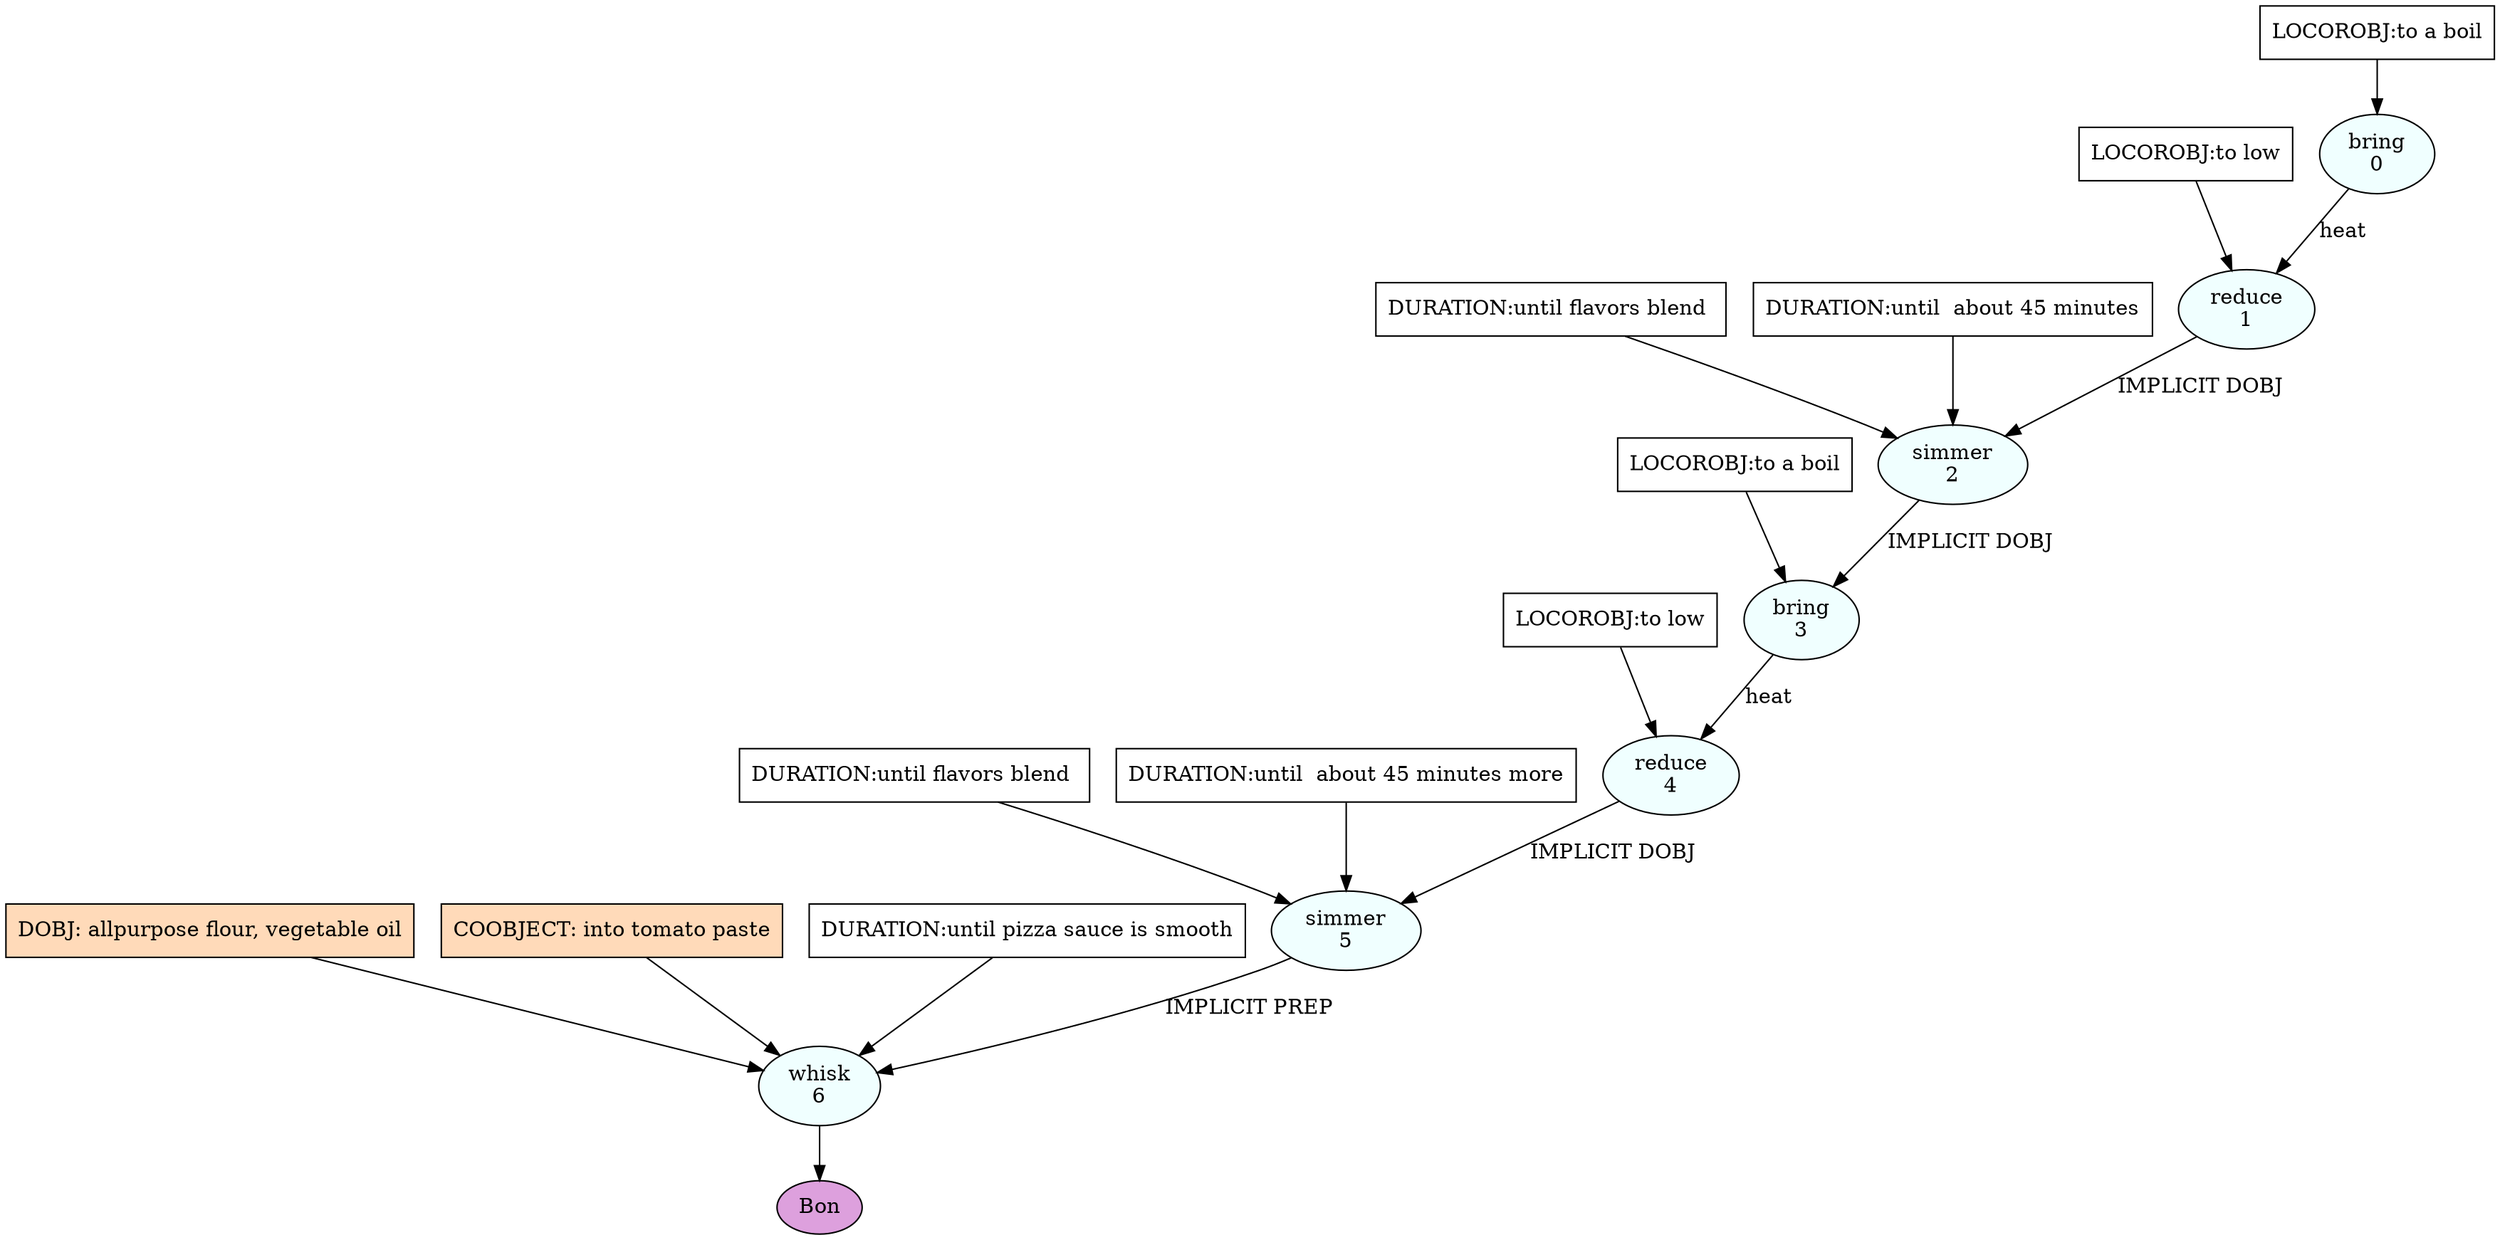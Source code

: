 digraph recipe {
E0[label="bring
0", shape=oval, style=filled, fillcolor=azure]
E1[label="reduce
1", shape=oval, style=filled, fillcolor=azure]
E2[label="simmer
2", shape=oval, style=filled, fillcolor=azure]
E3[label="bring
3", shape=oval, style=filled, fillcolor=azure]
E4[label="reduce
4", shape=oval, style=filled, fillcolor=azure]
E5[label="simmer
5", shape=oval, style=filled, fillcolor=azure]
E6[label="whisk
6", shape=oval, style=filled, fillcolor=azure]
P0_0[label="LOCOROBJ:to a boil", shape=box, style=filled, fillcolor=white]
P0_0 -> E0
E0 -> E1 [label="heat"]
P1_1_0[label="LOCOROBJ:to low", shape=box, style=filled, fillcolor=white]
P1_1_0 -> E1
E1 -> E2 [label="IMPLICIT DOBJ"]
P2_1_0[label="DURATION:until flavors blend ", shape=box, style=filled, fillcolor=white]
P2_1_0 -> E2
P2_1_1[label="DURATION:until  about 45 minutes", shape=box, style=filled, fillcolor=white]
P2_1_1 -> E2
E2 -> E3 [label="IMPLICIT DOBJ"]
P3_1_0[label="LOCOROBJ:to a boil", shape=box, style=filled, fillcolor=white]
P3_1_0 -> E3
E3 -> E4 [label="heat"]
P4_1_0[label="LOCOROBJ:to low", shape=box, style=filled, fillcolor=white]
P4_1_0 -> E4
E4 -> E5 [label="IMPLICIT DOBJ"]
P5_1_0[label="DURATION:until flavors blend ", shape=box, style=filled, fillcolor=white]
P5_1_0 -> E5
P5_1_1[label="DURATION:until  about 45 minutes more", shape=box, style=filled, fillcolor=white]
P5_1_1 -> E5
D6_ing[label="DOBJ: allpurpose flour, vegetable oil", shape=box, style=filled, fillcolor=peachpuff]
D6_ing -> E6
E5 -> E6 [label="IMPLICIT PREP"]
P6_1_ing[label="COOBJECT: into tomato paste", shape=box, style=filled, fillcolor=peachpuff]
P6_1_ing -> E6
P6_2_0[label="DURATION:until pizza sauce is smooth", shape=box, style=filled, fillcolor=white]
P6_2_0 -> E6
EOR[label="Bon", shape=oval, style=filled, fillcolor=plum]
E6 -> EOR
}
